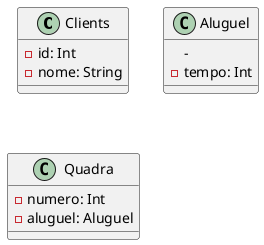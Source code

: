 @startuml ginasio
class Clients {
  - id: Int
  - nome: String
}

class Aluguel {
  -
  - tempo: Int
}

class Quadra {
  - numero: Int
  - aluguel: Aluguel
}
@enduml
